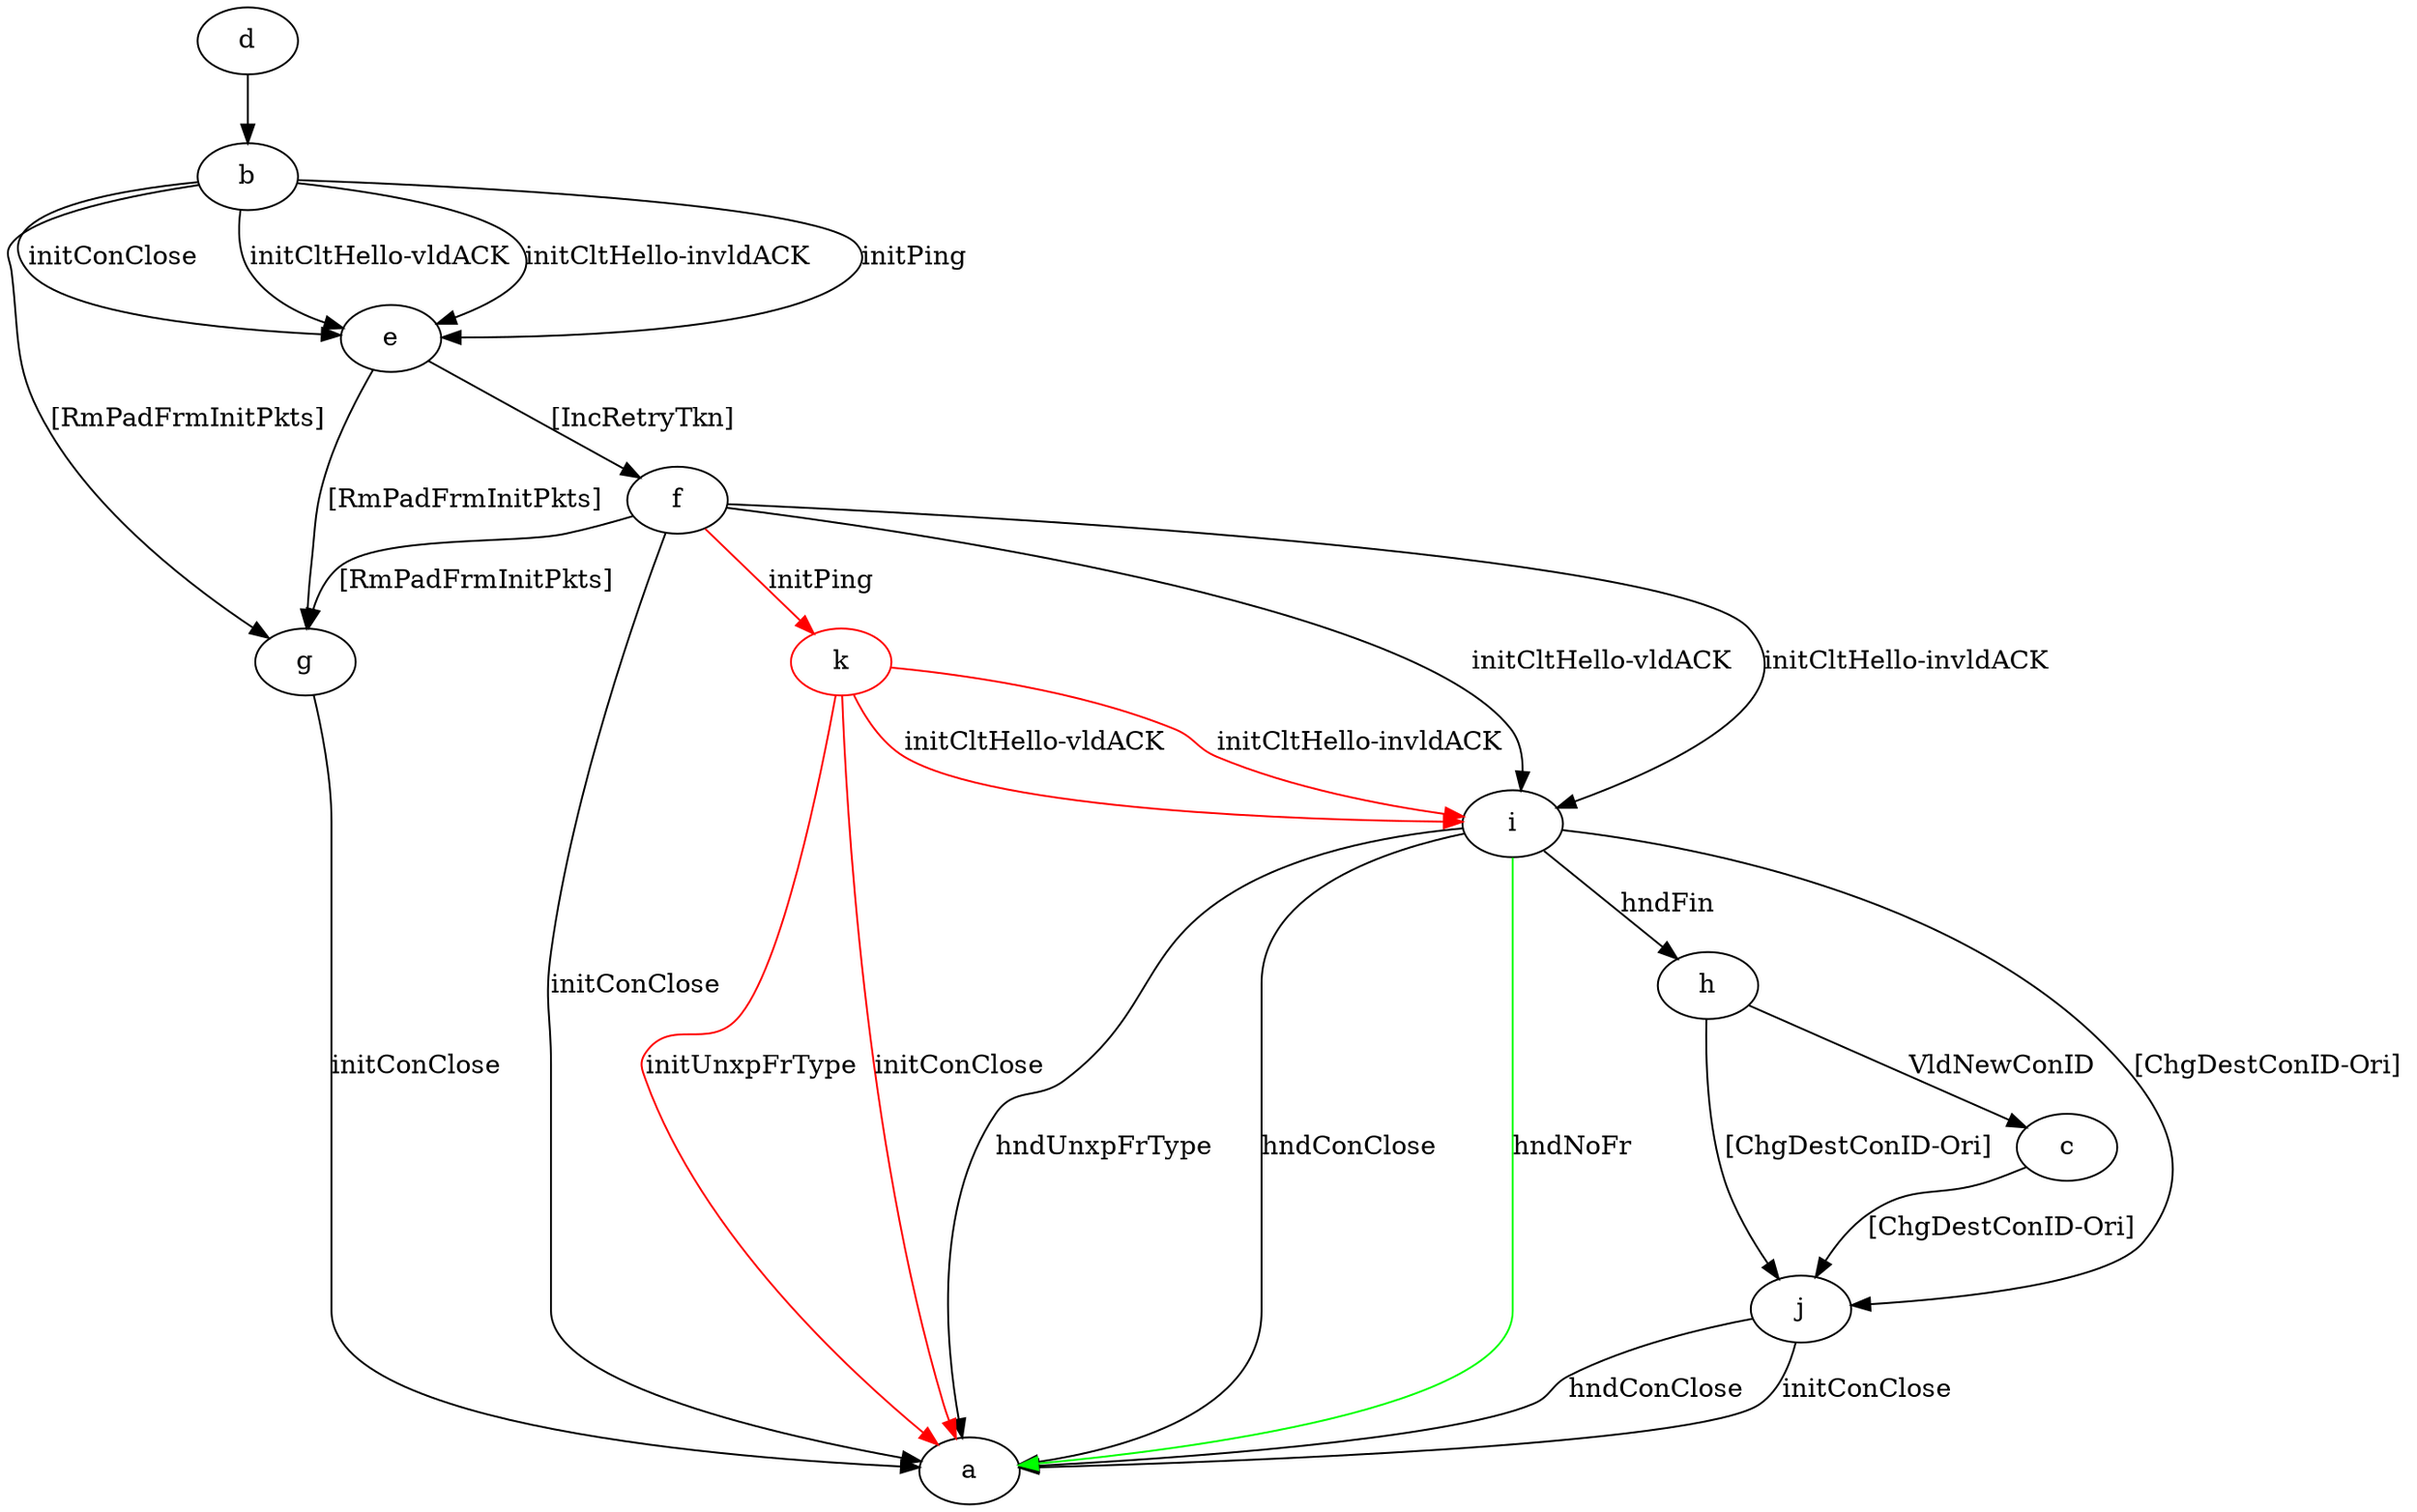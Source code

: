 digraph "" {
	b -> e	[key=0,
		label="initPing "];
	b -> e	[key=1,
		label="initConClose "];
	b -> e	[key=2,
		label="initCltHello-vldACK "];
	b -> e	[key=3,
		label="initCltHello-invldACK "];
	b -> g	[key=0,
		label="[RmPadFrmInitPkts] "];
	c -> j	[key=0,
		label="[ChgDestConID-Ori] "];
	d -> b	[key=0];
	e -> f	[key=0,
		label="[IncRetryTkn] "];
	e -> g	[key=0,
		label="[RmPadFrmInitPkts] "];
	f -> a	[key=0,
		label="initConClose "];
	f -> g	[key=0,
		label="[RmPadFrmInitPkts] "];
	f -> i	[key=0,
		label="initCltHello-vldACK "];
	f -> i	[key=1,
		label="initCltHello-invldACK "];
	k	[color=red];
	f -> k	[key=0,
		color=red,
		label="initPing "];
	g -> a	[key=0,
		label="initConClose "];
	h -> c	[key=0,
		label="VldNewConID "];
	h -> j	[key=0,
		label="[ChgDestConID-Ori] "];
	i -> a	[key=0,
		label="hndUnxpFrType "];
	i -> a	[key=1,
		label="hndConClose "];
	i -> a	[key=2,
		color=green,
		label="hndNoFr "];
	i -> h	[key=0,
		label="hndFin "];
	i -> j	[key=0,
		label="[ChgDestConID-Ori] "];
	j -> a	[key=0,
		label="initConClose "];
	j -> a	[key=1,
		label="hndConClose "];
	k -> a	[key=0,
		color=red,
		label="initConClose "];
	k -> a	[key=1,
		color=red,
		label="initUnxpFrType "];
	k -> i	[key=0,
		color=red,
		label="initCltHello-vldACK "];
	k -> i	[key=1,
		color=red,
		label="initCltHello-invldACK "];
}
